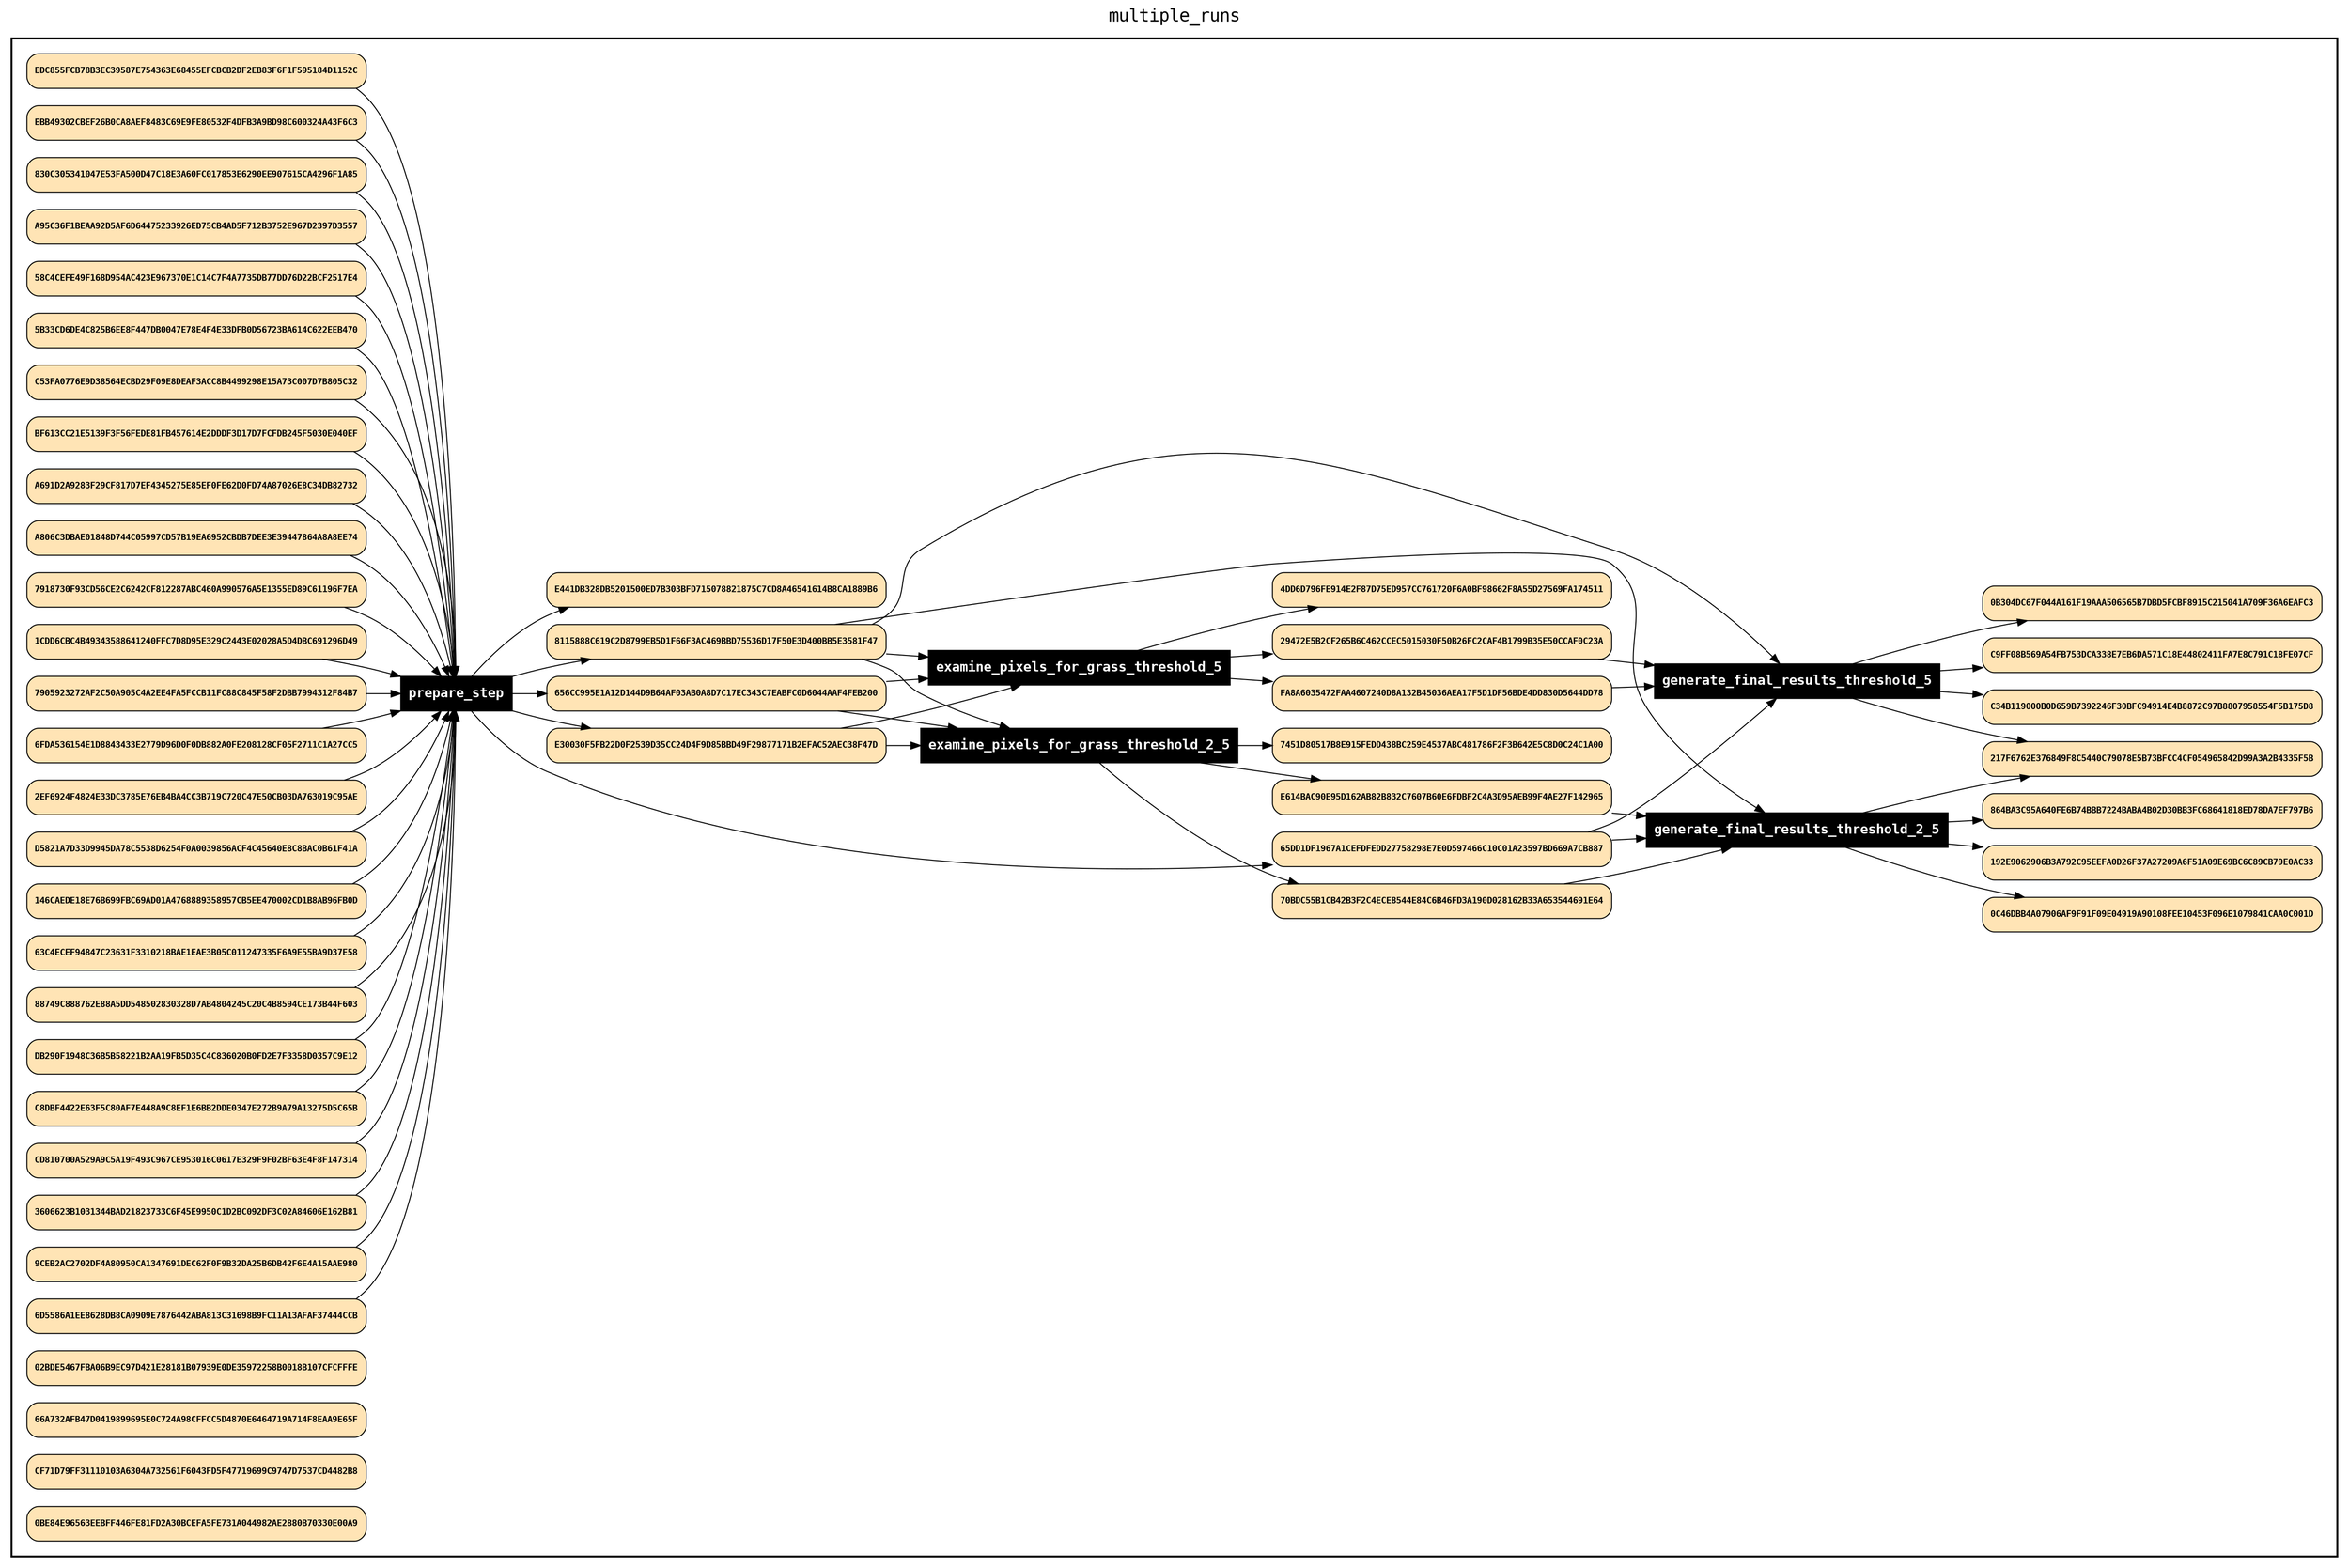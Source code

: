 
digraph rm_data_view {
rankdir=LR
fontname=Courier; fontsize=18; labelloc=t
label="multiple_runs"
subgraph cluster_workflow { label=""; color=black; penwidth=2
subgraph cluster_workflow_inner { label=""; color=white
node[shape=box style=filled fillcolor="black" peripheries=1 fontname="Courier-Bold" fontcolor=white]
prepare_step
examine_pixels_for_grass_threshold_2_5
generate_final_results_threshold_2_5
examine_pixels_for_grass_threshold_5
generate_final_results_threshold_5
node[shape=box style="rounded,filled" fillcolor="#FFE4B5" peripheries=1 fontname="Courier-Bold" fontsize=9 fontcolor=black]
"146CAEDE18E76B699FBC69AD01A4768889358957CB5EE470002CD1B8AB96FB0D"
"65DD1DF1967A1CEFDFEDD27758298E7E0D597466C10C01A23597BD669A7CB887"
"63C4ECEF94847C23631F3310218BAE1EAE3B05C011247335F6A9E55BA9D37E58"
"88749C888762E88A5DD548502830328D7AB4804245C20C4B8594CE173B44F603"
"DB290F1948C36B5B58221B2AA19FB5D35C4C836020B0FD2E7F3358D0357C9E12"
"C8DBF4422E63F5C80AF7E448A9C8EF1E6BB2DDE0347E272B9A79A13275D5C65B"
"CD810700A529A9C5A19F493C967CE953016C0617E329F9F02BF63E4F8F147314"
"3606623B1031344BAD21823733C6F45E9950C1D2BC092DF3C02A84606E162B81"
"9CEB2AC2702DF4A80950CA1347691DEC62F0F9B32DA25B6DB42F6E4A15AAE980"
"6D5586A1EE8628DB8CA0909E7876442ABA813C31698B9FC11A13AFAF37444CCB"
"EDC855FCB78B3EC39587E754363E68455EFCBCB2DF2EB83F6F1F595184D1152C"
"EBB49302CBEF26B0CA8AEF8483C69E9FE80532F4DFB3A9BD98C600324A43F6C3"
"830C305341047E53FA500D47C18E3A60FC017853E6290EE907615CA4296F1A85"
"A95C36F1BEAA92D5AF6D64475233926ED75CB4AD5F712B3752E967D2397D3557"
"656CC995E1A12D144D9B64AF03AB0A8D7C17EC343C7EABFC0D6044AAF4FEB200"
"58C4CEFE49F168D954AC423E967370E1C14C7F4A7735DB77DD76D22BCF2517E4"
"5B33CD6DE4C825B6EE8F447DB0047E78E4F4E33DFB0D56723BA614C622EEB470"
"C53FA0776E9D38564ECBD29F09E8DEAF3ACC8B4499298E15A73C007D7B805C32"
"BF613CC21E5139F3F56FEDE81FB457614E2DDDF3D17D7FCFDB245F5030E040EF"
"A691D2A9283F29CF817D7EF4345275E85EF0FE62D0FD74A87026E8C34DB82732"
"A806C3DBAE01848D744C05997CD57B19EA6952CBDB7DEE3E39447864A8A8EE74"
"7918730F93CD56CE2C6242CF812287ABC460A990576A5E1355ED89C61196F7EA"
"1CDD6CBC4B49343588641240FFC7D8D95E329C2443E02028A5D4DBC691296D49"
"7905923272AF2C50A905C4A2EE4FA5FCCB11FC88C845F58F2DBB7994312F84B7"
"6FDA536154E1D8843433E2779D96D0F0DB882A0FE208128CF05F2711C1A27CC5"
"2EF6924F4824E33DC3785E76EB4BA4CC3B719C720C47E50CB03DA763019C95AE"
"D5821A7D33D9945DA78C5538D6254F0A0039856ACF4C45640E8C8BAC0B61F41A"
"E30030F5FB22D0F2539D35CC24D4F9D85BBD49F29877171B2EFAC52AEC38F47D"
"8115888C619C2D8799EB5D1F66F3AC469BBD75536D17F50E3D400BB5E3581F47"
"02BDE5467FBA06B9EC97D421E28181B07939E0DE35972258B0018B107CFCFFFE"
"E441DB328DB5201500ED7B303BFD715078821875C7CD8A46541614B8CA1889B6"
"656CC995E1A12D144D9B64AF03AB0A8D7C17EC343C7EABFC0D6044AAF4FEB200"
"E30030F5FB22D0F2539D35CC24D4F9D85BBD49F29877171B2EFAC52AEC38F47D"
"8115888C619C2D8799EB5D1F66F3AC469BBD75536D17F50E3D400BB5E3581F47"
"70BDC55B1CB42B3F2C4ECE8544E84C6B46FD3A190D028162B33A653544691E64"
"E614BAC90E95D162AB82B832C7607B60E6FDBF2C4A3D95AEB99F4AE27F142965"
"66A732AFB47D0419899695E0C724A98CFFCC5D4870E6464719A714F8EAA9E65F"
"7451D80517B8E915FEDD438BC259E4537ABC481786F2F3B642E5C8D0C24C1A00"
"8115888C619C2D8799EB5D1F66F3AC469BBD75536D17F50E3D400BB5E3581F47"
"65DD1DF1967A1CEFDFEDD27758298E7E0D597466C10C01A23597BD669A7CB887"
"70BDC55B1CB42B3F2C4ECE8544E84C6B46FD3A190D028162B33A653544691E64"
"E614BAC90E95D162AB82B832C7607B60E6FDBF2C4A3D95AEB99F4AE27F142965"
"0C46DBB4A07906AF9F91F09E04919A90108FEE10453F096E1079841CAA0C001D"
"192E9062906B3A792C95EEFA0D26F37A27209A6F51A09E69BC6C89CB79E0AC33"
"217F6762E376849F8C5440C79078E5B73BFCC4CF054965842D99A3A2B4335F5B"
"CF71D79FF31110103A6304A732561F6043FD5F47719699C9747D7537CD4482B8"
"864BA3C95A640FE6B74BBB7224BABA4B02D30BB3FC68641818ED78DA7EF797B6"
"656CC995E1A12D144D9B64AF03AB0A8D7C17EC343C7EABFC0D6044AAF4FEB200"
"E30030F5FB22D0F2539D35CC24D4F9D85BBD49F29877171B2EFAC52AEC38F47D"
"8115888C619C2D8799EB5D1F66F3AC469BBD75536D17F50E3D400BB5E3581F47"
"29472E5B2CF265B6C462CCEC5015030F50B26FC2CAF4B1799B35E50CCAF0C23A"
"FA8A6035472FAA4607240D8A132B45036AEA17F5D1DF56BDE4DD830D5644DD78"
"0BE84E96563EEBFF446FE81FD2A30BCEFA5FE731A044982AE2880B70330E00A9"
"4DD6D796FE914E2F87D75ED957CC761720F6A0BF98662F8A55D27569FA174511"
"8115888C619C2D8799EB5D1F66F3AC469BBD75536D17F50E3D400BB5E3581F47"
"65DD1DF1967A1CEFDFEDD27758298E7E0D597466C10C01A23597BD669A7CB887"
"29472E5B2CF265B6C462CCEC5015030F50B26FC2CAF4B1799B35E50CCAF0C23A"
"FA8A6035472FAA4607240D8A132B45036AEA17F5D1DF56BDE4DD830D5644DD78"
"C34B119000B0D659B7392246F30BFC94914E4B8872C97B8807958554F5B175D8"
"C9FF08B569A54FB753DCA338E7EB6DA571C18E44802411FA7E8C791C18FE07CF"
"217F6762E376849F8C5440C79078E5B73BFCC4CF054965842D99A3A2B4335F5B"
"CF71D79FF31110103A6304A732561F6043FD5F47719699C9747D7537CD4482B8"
"0B304DC67F044A161F19AAA506565B7DBD5FCBF8915C215041A709F36A6EAFC3"
}}
"146CAEDE18E76B699FBC69AD01A4768889358957CB5EE470002CD1B8AB96FB0D" -> "prepare_step"
"63C4ECEF94847C23631F3310218BAE1EAE3B05C011247335F6A9E55BA9D37E58" -> "prepare_step"
"88749C888762E88A5DD548502830328D7AB4804245C20C4B8594CE173B44F603" -> "prepare_step"
"DB290F1948C36B5B58221B2AA19FB5D35C4C836020B0FD2E7F3358D0357C9E12" -> "prepare_step"
"C8DBF4422E63F5C80AF7E448A9C8EF1E6BB2DDE0347E272B9A79A13275D5C65B" -> "prepare_step"
"CD810700A529A9C5A19F493C967CE953016C0617E329F9F02BF63E4F8F147314" -> "prepare_step"
"3606623B1031344BAD21823733C6F45E9950C1D2BC092DF3C02A84606E162B81" -> "prepare_step"
"9CEB2AC2702DF4A80950CA1347691DEC62F0F9B32DA25B6DB42F6E4A15AAE980" -> "prepare_step"
"6D5586A1EE8628DB8CA0909E7876442ABA813C31698B9FC11A13AFAF37444CCB" -> "prepare_step"
"EDC855FCB78B3EC39587E754363E68455EFCBCB2DF2EB83F6F1F595184D1152C" -> "prepare_step"
"EBB49302CBEF26B0CA8AEF8483C69E9FE80532F4DFB3A9BD98C600324A43F6C3" -> "prepare_step"
"830C305341047E53FA500D47C18E3A60FC017853E6290EE907615CA4296F1A85" -> "prepare_step"
"A95C36F1BEAA92D5AF6D64475233926ED75CB4AD5F712B3752E967D2397D3557" -> "prepare_step"
"58C4CEFE49F168D954AC423E967370E1C14C7F4A7735DB77DD76D22BCF2517E4" -> "prepare_step"
"5B33CD6DE4C825B6EE8F447DB0047E78E4F4E33DFB0D56723BA614C622EEB470" -> "prepare_step"
"C53FA0776E9D38564ECBD29F09E8DEAF3ACC8B4499298E15A73C007D7B805C32" -> "prepare_step"
"BF613CC21E5139F3F56FEDE81FB457614E2DDDF3D17D7FCFDB245F5030E040EF" -> "prepare_step"
"A691D2A9283F29CF817D7EF4345275E85EF0FE62D0FD74A87026E8C34DB82732" -> "prepare_step"
"A806C3DBAE01848D744C05997CD57B19EA6952CBDB7DEE3E39447864A8A8EE74" -> "prepare_step"
"7918730F93CD56CE2C6242CF812287ABC460A990576A5E1355ED89C61196F7EA" -> "prepare_step"
"1CDD6CBC4B49343588641240FFC7D8D95E329C2443E02028A5D4DBC691296D49" -> "prepare_step"
"7905923272AF2C50A905C4A2EE4FA5FCCB11FC88C845F58F2DBB7994312F84B7" -> "prepare_step"
"6FDA536154E1D8843433E2779D96D0F0DB882A0FE208128CF05F2711C1A27CC5" -> "prepare_step"
"2EF6924F4824E33DC3785E76EB4BA4CC3B719C720C47E50CB03DA763019C95AE" -> "prepare_step"
"D5821A7D33D9945DA78C5538D6254F0A0039856ACF4C45640E8C8BAC0B61F41A" -> "prepare_step"
"656CC995E1A12D144D9B64AF03AB0A8D7C17EC343C7EABFC0D6044AAF4FEB200" -> "examine_pixels_for_grass_threshold_2_5"
"E30030F5FB22D0F2539D35CC24D4F9D85BBD49F29877171B2EFAC52AEC38F47D" -> "examine_pixels_for_grass_threshold_2_5"
"8115888C619C2D8799EB5D1F66F3AC469BBD75536D17F50E3D400BB5E3581F47" -> "examine_pixels_for_grass_threshold_2_5"
"8115888C619C2D8799EB5D1F66F3AC469BBD75536D17F50E3D400BB5E3581F47" -> "generate_final_results_threshold_2_5"
"65DD1DF1967A1CEFDFEDD27758298E7E0D597466C10C01A23597BD669A7CB887" -> "generate_final_results_threshold_2_5"
"70BDC55B1CB42B3F2C4ECE8544E84C6B46FD3A190D028162B33A653544691E64" -> "generate_final_results_threshold_2_5"
"E614BAC90E95D162AB82B832C7607B60E6FDBF2C4A3D95AEB99F4AE27F142965" -> "generate_final_results_threshold_2_5"
"656CC995E1A12D144D9B64AF03AB0A8D7C17EC343C7EABFC0D6044AAF4FEB200" -> "examine_pixels_for_grass_threshold_5"
"E30030F5FB22D0F2539D35CC24D4F9D85BBD49F29877171B2EFAC52AEC38F47D" -> "examine_pixels_for_grass_threshold_5"
"8115888C619C2D8799EB5D1F66F3AC469BBD75536D17F50E3D400BB5E3581F47" -> "examine_pixels_for_grass_threshold_5"
"8115888C619C2D8799EB5D1F66F3AC469BBD75536D17F50E3D400BB5E3581F47" -> "generate_final_results_threshold_5"
"65DD1DF1967A1CEFDFEDD27758298E7E0D597466C10C01A23597BD669A7CB887" -> "generate_final_results_threshold_5"
"29472E5B2CF265B6C462CCEC5015030F50B26FC2CAF4B1799B35E50CCAF0C23A" -> "generate_final_results_threshold_5"
"FA8A6035472FAA4607240D8A132B45036AEA17F5D1DF56BDE4DD830D5644DD78" -> "generate_final_results_threshold_5"
"prepare_step" -> "65DD1DF1967A1CEFDFEDD27758298E7E0D597466C10C01A23597BD669A7CB887"
"prepare_step" -> "656CC995E1A12D144D9B64AF03AB0A8D7C17EC343C7EABFC0D6044AAF4FEB200"
"prepare_step" -> "E30030F5FB22D0F2539D35CC24D4F9D85BBD49F29877171B2EFAC52AEC38F47D"
"prepare_step" -> "8115888C619C2D8799EB5D1F66F3AC469BBD75536D17F50E3D400BB5E3581F47"
"prepare_step" -> "E441DB328DB5201500ED7B303BFD715078821875C7CD8A46541614B8CA1889B6"
"examine_pixels_for_grass_threshold_2_5" -> "70BDC55B1CB42B3F2C4ECE8544E84C6B46FD3A190D028162B33A653544691E64"
"examine_pixels_for_grass_threshold_2_5" -> "E614BAC90E95D162AB82B832C7607B60E6FDBF2C4A3D95AEB99F4AE27F142965"
"examine_pixels_for_grass_threshold_2_5" -> "7451D80517B8E915FEDD438BC259E4537ABC481786F2F3B642E5C8D0C24C1A00"
"generate_final_results_threshold_2_5" -> "0C46DBB4A07906AF9F91F09E04919A90108FEE10453F096E1079841CAA0C001D"
"generate_final_results_threshold_2_5" -> "192E9062906B3A792C95EEFA0D26F37A27209A6F51A09E69BC6C89CB79E0AC33"
"generate_final_results_threshold_2_5" -> "217F6762E376849F8C5440C79078E5B73BFCC4CF054965842D99A3A2B4335F5B"
"generate_final_results_threshold_2_5" -> "864BA3C95A640FE6B74BBB7224BABA4B02D30BB3FC68641818ED78DA7EF797B6"
"examine_pixels_for_grass_threshold_5" -> "29472E5B2CF265B6C462CCEC5015030F50B26FC2CAF4B1799B35E50CCAF0C23A"
"examine_pixels_for_grass_threshold_5" -> "FA8A6035472FAA4607240D8A132B45036AEA17F5D1DF56BDE4DD830D5644DD78"
"examine_pixels_for_grass_threshold_5" -> "4DD6D796FE914E2F87D75ED957CC761720F6A0BF98662F8A55D27569FA174511"
"generate_final_results_threshold_5" -> "C34B119000B0D659B7392246F30BFC94914E4B8872C97B8807958554F5B175D8"
"generate_final_results_threshold_5" -> "C9FF08B569A54FB753DCA338E7EB6DA571C18E44802411FA7E8C791C18FE07CF"
"generate_final_results_threshold_5" -> "217F6762E376849F8C5440C79078E5B73BFCC4CF054965842D99A3A2B4335F5B"
"generate_final_results_threshold_5" -> "0B304DC67F044A161F19AAA506565B7DBD5FCBF8915C215041A709F36A6EAFC3"
}

